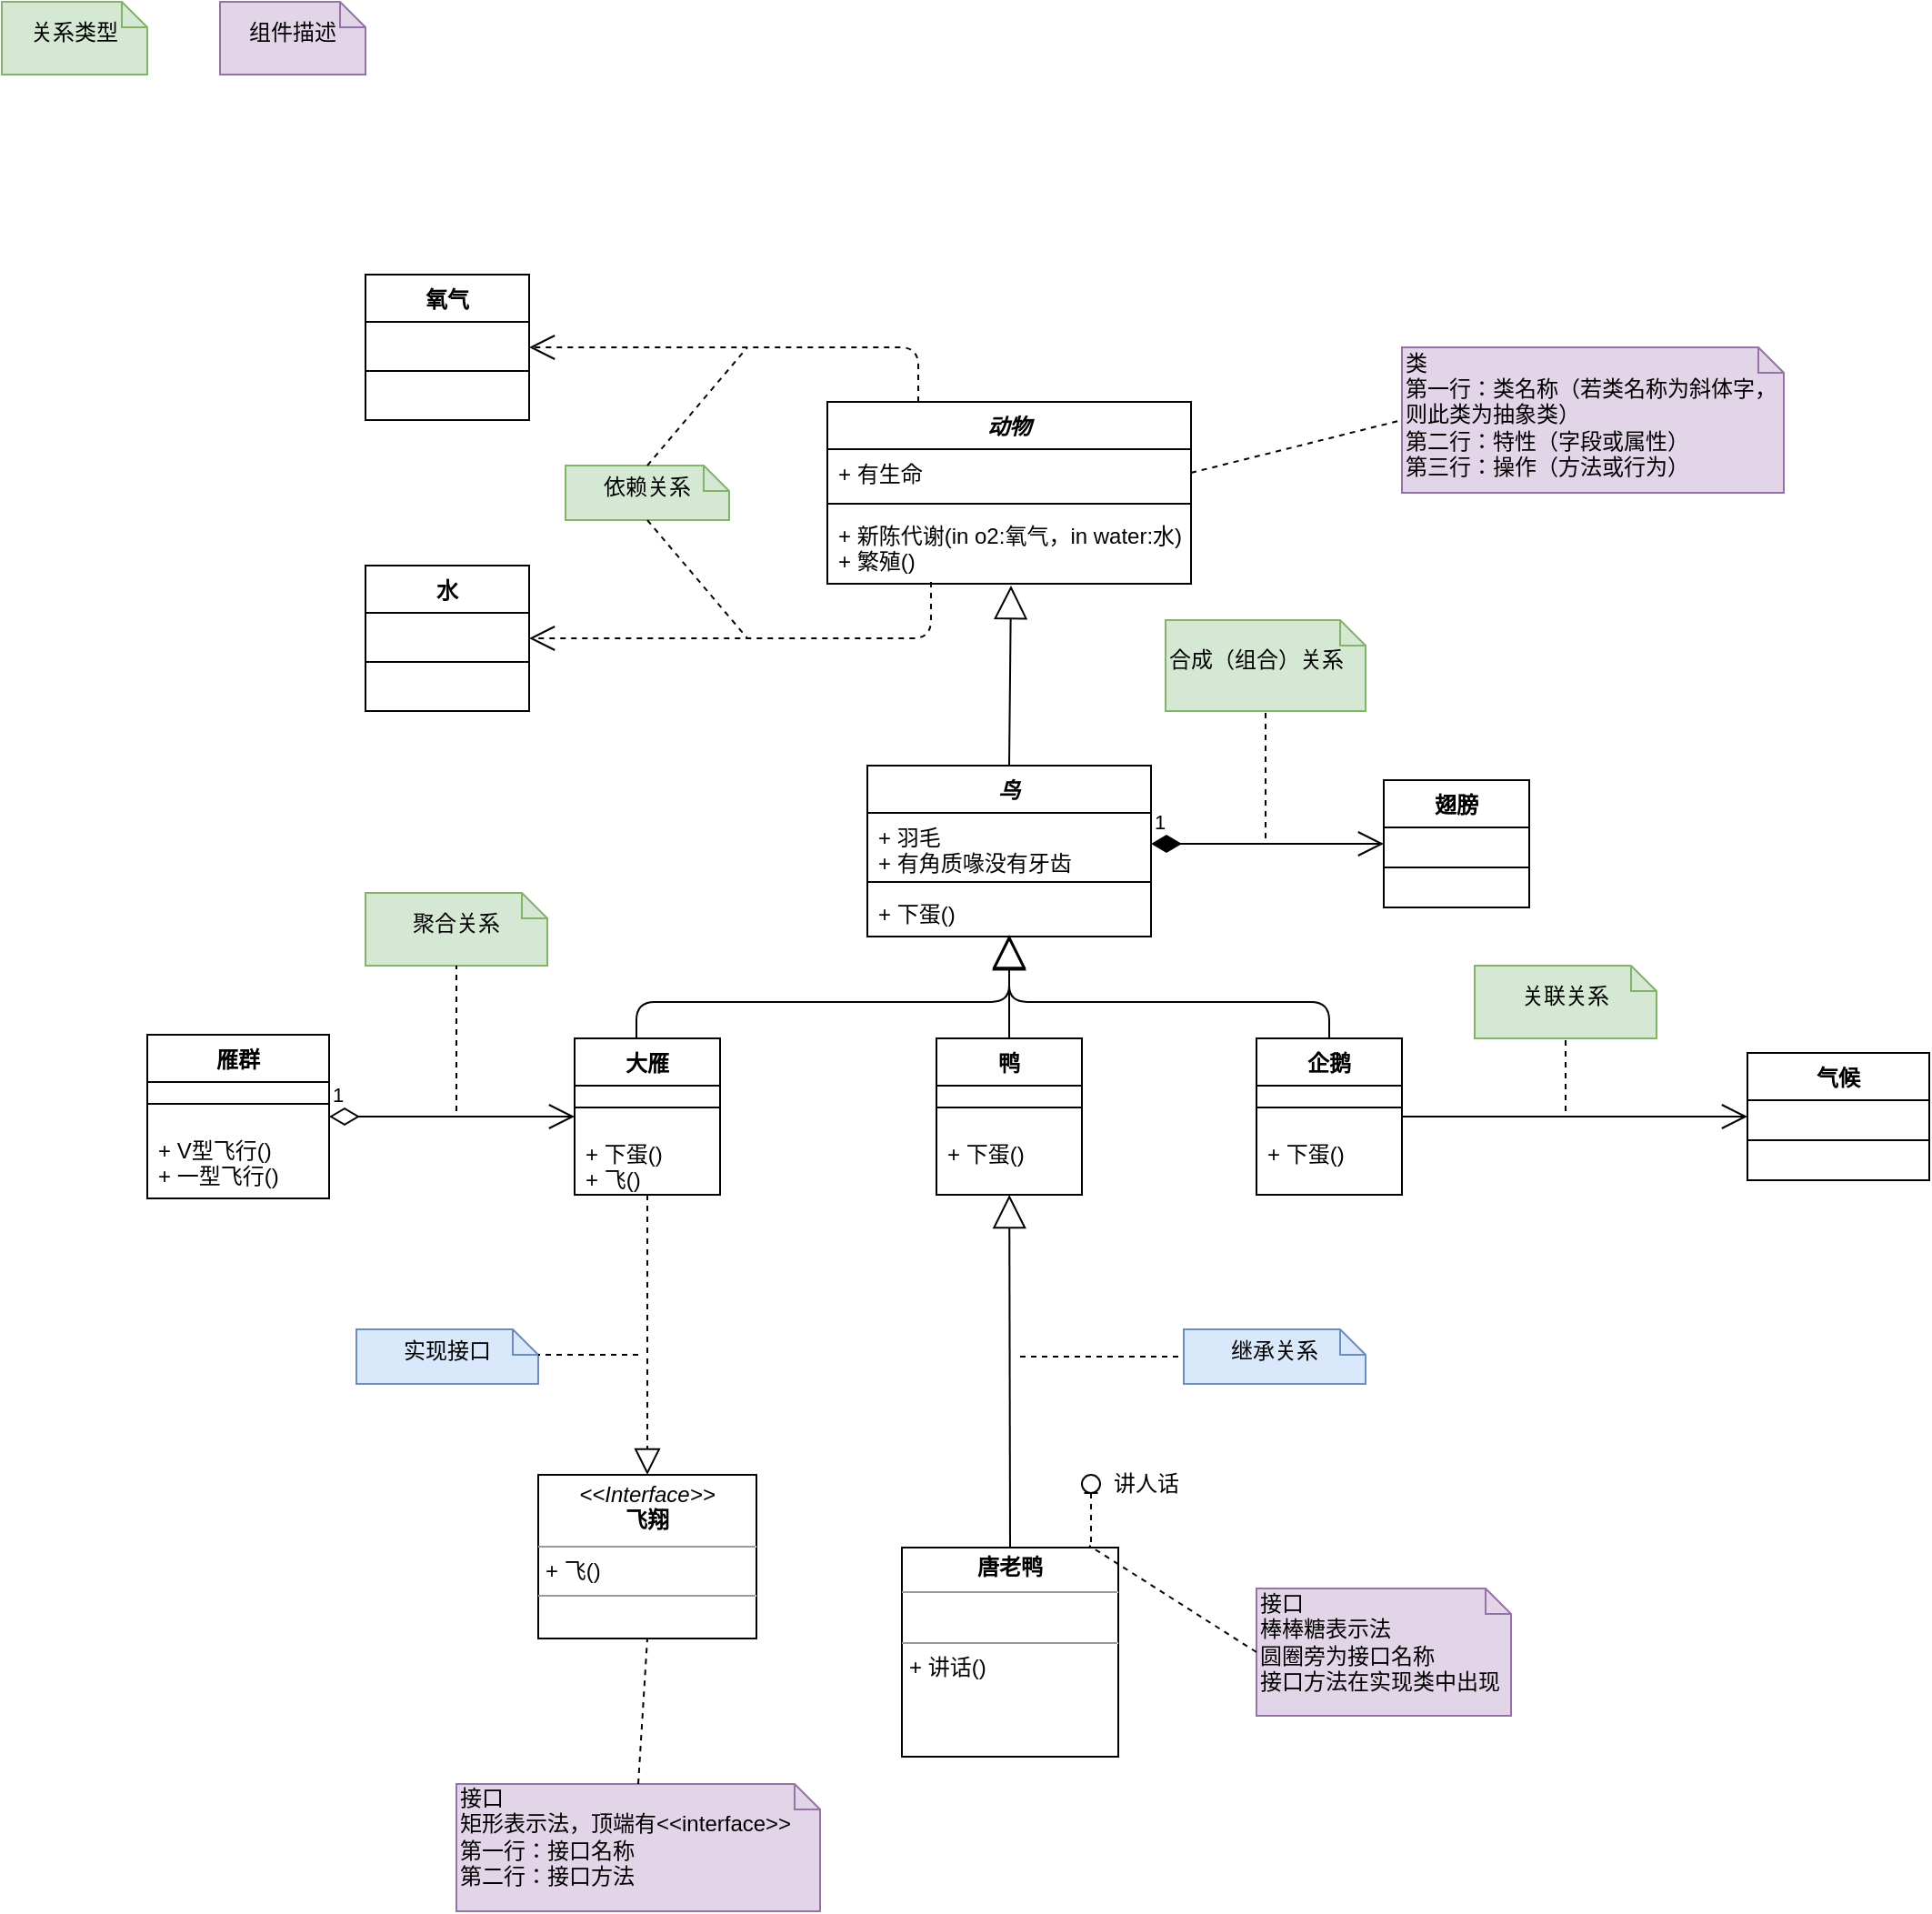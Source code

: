 <mxfile version="12.7.0" type="github">
  <diagram id="C5RBs43oDa-KdzZeNtuy" name="Page-1">
    <mxGraphModel dx="1422" dy="794" grid="1" gridSize="10" guides="1" tooltips="1" connect="1" arrows="1" fold="1" page="1" pageScale="1" pageWidth="1169" pageHeight="1654" math="0" shadow="0">
      <root>
        <mxCell id="WIyWlLk6GJQsqaUBKTNV-0"/>
        <mxCell id="WIyWlLk6GJQsqaUBKTNV-1" parent="WIyWlLk6GJQsqaUBKTNV-0"/>
        <mxCell id="FqXf1TU0Tz_ZIfCKbDEV-4" value="动物" style="swimlane;fontStyle=3;align=center;verticalAlign=top;childLayout=stackLayout;horizontal=1;startSize=26;horizontalStack=0;resizeParent=1;resizeParentMax=0;resizeLast=0;collapsible=1;marginBottom=0;" vertex="1" parent="WIyWlLk6GJQsqaUBKTNV-1">
          <mxGeometry x="494" y="240" width="200" height="100" as="geometry"/>
        </mxCell>
        <mxCell id="FqXf1TU0Tz_ZIfCKbDEV-5" value="+ 有生命" style="text;strokeColor=none;fillColor=none;align=left;verticalAlign=top;spacingLeft=4;spacingRight=4;overflow=hidden;rotatable=0;points=[[0,0.5],[1,0.5]];portConstraint=eastwest;" vertex="1" parent="FqXf1TU0Tz_ZIfCKbDEV-4">
          <mxGeometry y="26" width="200" height="26" as="geometry"/>
        </mxCell>
        <mxCell id="FqXf1TU0Tz_ZIfCKbDEV-6" value="" style="line;strokeWidth=1;fillColor=none;align=left;verticalAlign=middle;spacingTop=-1;spacingLeft=3;spacingRight=3;rotatable=0;labelPosition=right;points=[];portConstraint=eastwest;" vertex="1" parent="FqXf1TU0Tz_ZIfCKbDEV-4">
          <mxGeometry y="52" width="200" height="8" as="geometry"/>
        </mxCell>
        <mxCell id="FqXf1TU0Tz_ZIfCKbDEV-7" value="+ 新陈代谢(in o2:氧气，in water:水)&#xa;+ 繁殖()" style="text;strokeColor=none;fillColor=none;align=left;verticalAlign=top;spacingLeft=4;spacingRight=4;overflow=hidden;rotatable=0;points=[[0,0.5],[1,0.5]];portConstraint=eastwest;" vertex="1" parent="FqXf1TU0Tz_ZIfCKbDEV-4">
          <mxGeometry y="60" width="200" height="40" as="geometry"/>
        </mxCell>
        <mxCell id="FqXf1TU0Tz_ZIfCKbDEV-8" value="氧气" style="swimlane;fontStyle=1;align=center;verticalAlign=top;childLayout=stackLayout;horizontal=1;startSize=26;horizontalStack=0;resizeParent=1;resizeParentMax=0;resizeLast=0;collapsible=1;marginBottom=0;" vertex="1" parent="WIyWlLk6GJQsqaUBKTNV-1">
          <mxGeometry x="240" y="170" width="90" height="80" as="geometry"/>
        </mxCell>
        <mxCell id="FqXf1TU0Tz_ZIfCKbDEV-10" value="" style="line;strokeWidth=1;fillColor=none;align=left;verticalAlign=middle;spacingTop=-1;spacingLeft=3;spacingRight=3;rotatable=0;labelPosition=right;points=[];portConstraint=eastwest;" vertex="1" parent="FqXf1TU0Tz_ZIfCKbDEV-8">
          <mxGeometry y="26" width="90" height="54" as="geometry"/>
        </mxCell>
        <mxCell id="FqXf1TU0Tz_ZIfCKbDEV-13" value="水" style="swimlane;fontStyle=1;align=center;verticalAlign=top;childLayout=stackLayout;horizontal=1;startSize=26;horizontalStack=0;resizeParent=1;resizeParentMax=0;resizeLast=0;collapsible=1;marginBottom=0;" vertex="1" parent="WIyWlLk6GJQsqaUBKTNV-1">
          <mxGeometry x="240" y="330" width="90" height="80" as="geometry"/>
        </mxCell>
        <mxCell id="FqXf1TU0Tz_ZIfCKbDEV-14" value="" style="line;strokeWidth=1;fillColor=none;align=left;verticalAlign=middle;spacingTop=-1;spacingLeft=3;spacingRight=3;rotatable=0;labelPosition=right;points=[];portConstraint=eastwest;" vertex="1" parent="FqXf1TU0Tz_ZIfCKbDEV-13">
          <mxGeometry y="26" width="90" height="54" as="geometry"/>
        </mxCell>
        <mxCell id="FqXf1TU0Tz_ZIfCKbDEV-15" value="" style="endArrow=open;endSize=12;dashed=1;html=1;exitX=0.285;exitY=0.975;exitDx=0;exitDy=0;exitPerimeter=0;entryX=1;entryY=0.5;entryDx=0;entryDy=0;" edge="1" parent="WIyWlLk6GJQsqaUBKTNV-1" source="FqXf1TU0Tz_ZIfCKbDEV-7" target="FqXf1TU0Tz_ZIfCKbDEV-13">
          <mxGeometry width="160" relative="1" as="geometry">
            <mxPoint x="240" y="460" as="sourcePoint"/>
            <mxPoint x="400" y="460" as="targetPoint"/>
            <Array as="points">
              <mxPoint x="551" y="370"/>
            </Array>
          </mxGeometry>
        </mxCell>
        <mxCell id="FqXf1TU0Tz_ZIfCKbDEV-16" value="" style="endArrow=open;endSize=12;dashed=1;html=1;exitX=0.25;exitY=0;exitDx=0;exitDy=0;entryX=1;entryY=0.5;entryDx=0;entryDy=0;" edge="1" parent="WIyWlLk6GJQsqaUBKTNV-1" source="FqXf1TU0Tz_ZIfCKbDEV-4" target="FqXf1TU0Tz_ZIfCKbDEV-8">
          <mxGeometry width="160" relative="1" as="geometry">
            <mxPoint x="520" y="200" as="sourcePoint"/>
            <mxPoint x="360" y="200" as="targetPoint"/>
            <Array as="points">
              <mxPoint x="544" y="210"/>
            </Array>
          </mxGeometry>
        </mxCell>
        <mxCell id="FqXf1TU0Tz_ZIfCKbDEV-17" value="依赖关系" style="shape=note;whiteSpace=wrap;html=1;size=14;verticalAlign=middle;align=center;spacingTop=-6;fillColor=#d5e8d4;strokeColor=#82b366;" vertex="1" parent="WIyWlLk6GJQsqaUBKTNV-1">
          <mxGeometry x="350" y="275" width="90" height="30" as="geometry"/>
        </mxCell>
        <mxCell id="FqXf1TU0Tz_ZIfCKbDEV-18" value="" style="endArrow=none;dashed=1;html=1;exitX=0.5;exitY=0;exitDx=0;exitDy=0;exitPerimeter=0;" edge="1" parent="WIyWlLk6GJQsqaUBKTNV-1" source="FqXf1TU0Tz_ZIfCKbDEV-17">
          <mxGeometry width="50" height="50" relative="1" as="geometry">
            <mxPoint x="390" y="275" as="sourcePoint"/>
            <mxPoint x="450" y="210" as="targetPoint"/>
          </mxGeometry>
        </mxCell>
        <mxCell id="FqXf1TU0Tz_ZIfCKbDEV-19" value="" style="endArrow=none;dashed=1;html=1;exitX=0.5;exitY=1;exitDx=0;exitDy=0;exitPerimeter=0;" edge="1" parent="WIyWlLk6GJQsqaUBKTNV-1" source="FqXf1TU0Tz_ZIfCKbDEV-17">
          <mxGeometry width="50" height="50" relative="1" as="geometry">
            <mxPoint x="400" y="285" as="sourcePoint"/>
            <mxPoint x="450" y="370" as="targetPoint"/>
          </mxGeometry>
        </mxCell>
        <mxCell id="FqXf1TU0Tz_ZIfCKbDEV-20" value="类&lt;br&gt;第一行：类名称（若类名称为斜体字，则此类为抽象类）&lt;br&gt;第二行：特性（字段或属性）&lt;br&gt;第三行：操作（方法或行为）" style="shape=note;whiteSpace=wrap;html=1;size=14;verticalAlign=middle;align=left;spacingTop=-6;fillColor=#e1d5e7;strokeColor=#9673a6;" vertex="1" parent="WIyWlLk6GJQsqaUBKTNV-1">
          <mxGeometry x="810" y="210" width="210" height="80" as="geometry"/>
        </mxCell>
        <mxCell id="FqXf1TU0Tz_ZIfCKbDEV-21" value="" style="endArrow=none;dashed=1;html=1;entryX=0;entryY=0.5;entryDx=0;entryDy=0;entryPerimeter=0;exitX=1;exitY=0.5;exitDx=0;exitDy=0;" edge="1" parent="WIyWlLk6GJQsqaUBKTNV-1" source="FqXf1TU0Tz_ZIfCKbDEV-5" target="FqXf1TU0Tz_ZIfCKbDEV-20">
          <mxGeometry width="50" height="50" relative="1" as="geometry">
            <mxPoint x="240" y="480" as="sourcePoint"/>
            <mxPoint x="290" y="430" as="targetPoint"/>
          </mxGeometry>
        </mxCell>
        <mxCell id="FqXf1TU0Tz_ZIfCKbDEV-22" value="鸟" style="swimlane;fontStyle=3;align=center;verticalAlign=top;childLayout=stackLayout;horizontal=1;startSize=26;horizontalStack=0;resizeParent=1;resizeParentMax=0;resizeLast=0;collapsible=1;marginBottom=0;" vertex="1" parent="WIyWlLk6GJQsqaUBKTNV-1">
          <mxGeometry x="516" y="440" width="156" height="94" as="geometry"/>
        </mxCell>
        <mxCell id="FqXf1TU0Tz_ZIfCKbDEV-23" value="+ 羽毛&#xa;+ 有角质喙没有牙齿" style="text;strokeColor=none;fillColor=none;align=left;verticalAlign=top;spacingLeft=4;spacingRight=4;overflow=hidden;rotatable=0;points=[[0,0.5],[1,0.5]];portConstraint=eastwest;" vertex="1" parent="FqXf1TU0Tz_ZIfCKbDEV-22">
          <mxGeometry y="26" width="156" height="34" as="geometry"/>
        </mxCell>
        <mxCell id="FqXf1TU0Tz_ZIfCKbDEV-24" value="" style="line;strokeWidth=1;fillColor=none;align=left;verticalAlign=middle;spacingTop=-1;spacingLeft=3;spacingRight=3;rotatable=0;labelPosition=right;points=[];portConstraint=eastwest;" vertex="1" parent="FqXf1TU0Tz_ZIfCKbDEV-22">
          <mxGeometry y="60" width="156" height="8" as="geometry"/>
        </mxCell>
        <mxCell id="FqXf1TU0Tz_ZIfCKbDEV-25" value="+ 下蛋()" style="text;strokeColor=none;fillColor=none;align=left;verticalAlign=top;spacingLeft=4;spacingRight=4;overflow=hidden;rotatable=0;points=[[0,0.5],[1,0.5]];portConstraint=eastwest;" vertex="1" parent="FqXf1TU0Tz_ZIfCKbDEV-22">
          <mxGeometry y="68" width="156" height="26" as="geometry"/>
        </mxCell>
        <mxCell id="FqXf1TU0Tz_ZIfCKbDEV-27" value="翅膀" style="swimlane;fontStyle=1;align=center;verticalAlign=top;childLayout=stackLayout;horizontal=1;startSize=26;horizontalStack=0;resizeParent=1;resizeParentMax=0;resizeLast=0;collapsible=1;marginBottom=0;" vertex="1" parent="WIyWlLk6GJQsqaUBKTNV-1">
          <mxGeometry x="800" y="448" width="80" height="70" as="geometry"/>
        </mxCell>
        <mxCell id="FqXf1TU0Tz_ZIfCKbDEV-29" value="" style="line;strokeWidth=1;fillColor=none;align=left;verticalAlign=middle;spacingTop=-1;spacingLeft=3;spacingRight=3;rotatable=0;labelPosition=right;points=[];portConstraint=eastwest;" vertex="1" parent="FqXf1TU0Tz_ZIfCKbDEV-27">
          <mxGeometry y="26" width="80" height="44" as="geometry"/>
        </mxCell>
        <mxCell id="FqXf1TU0Tz_ZIfCKbDEV-37" value="1" style="endArrow=open;html=1;endSize=12;startArrow=diamondThin;startSize=14;startFill=1;edgeStyle=orthogonalEdgeStyle;align=left;verticalAlign=bottom;exitX=1;exitY=0.5;exitDx=0;exitDy=0;entryX=0;entryY=0.5;entryDx=0;entryDy=0;" edge="1" parent="WIyWlLk6GJQsqaUBKTNV-1" source="FqXf1TU0Tz_ZIfCKbDEV-23" target="FqXf1TU0Tz_ZIfCKbDEV-27">
          <mxGeometry x="-1" y="3" relative="1" as="geometry">
            <mxPoint x="240" y="560" as="sourcePoint"/>
            <mxPoint x="400" y="560" as="targetPoint"/>
          </mxGeometry>
        </mxCell>
        <mxCell id="FqXf1TU0Tz_ZIfCKbDEV-40" value="合成（组合）关系" style="shape=note;whiteSpace=wrap;html=1;size=14;verticalAlign=middle;align=left;spacingTop=-6;fillColor=#d5e8d4;strokeColor=#82b366;" vertex="1" parent="WIyWlLk6GJQsqaUBKTNV-1">
          <mxGeometry x="680" y="360" width="110" height="50" as="geometry"/>
        </mxCell>
        <mxCell id="FqXf1TU0Tz_ZIfCKbDEV-41" value="" style="endArrow=none;dashed=1;html=1;entryX=0.5;entryY=1;entryDx=0;entryDy=0;entryPerimeter=0;" edge="1" parent="WIyWlLk6GJQsqaUBKTNV-1" target="FqXf1TU0Tz_ZIfCKbDEV-40">
          <mxGeometry width="50" height="50" relative="1" as="geometry">
            <mxPoint x="735" y="480" as="sourcePoint"/>
            <mxPoint x="290" y="560" as="targetPoint"/>
          </mxGeometry>
        </mxCell>
        <mxCell id="FqXf1TU0Tz_ZIfCKbDEV-54" value="大雁" style="swimlane;fontStyle=1;align=center;verticalAlign=top;childLayout=stackLayout;horizontal=1;startSize=26;horizontalStack=0;resizeParent=1;resizeParentMax=0;resizeLast=0;collapsible=1;marginBottom=0;" vertex="1" parent="WIyWlLk6GJQsqaUBKTNV-1">
          <mxGeometry x="355" y="590" width="80" height="86" as="geometry"/>
        </mxCell>
        <mxCell id="FqXf1TU0Tz_ZIfCKbDEV-56" value="" style="line;strokeWidth=1;fillColor=none;align=left;verticalAlign=middle;spacingTop=-1;spacingLeft=3;spacingRight=3;rotatable=0;labelPosition=right;points=[];portConstraint=eastwest;" vertex="1" parent="FqXf1TU0Tz_ZIfCKbDEV-54">
          <mxGeometry y="26" width="80" height="24" as="geometry"/>
        </mxCell>
        <mxCell id="FqXf1TU0Tz_ZIfCKbDEV-57" value="+ 下蛋()&#xa;+ 飞()" style="text;strokeColor=none;fillColor=none;align=left;verticalAlign=top;spacingLeft=4;spacingRight=4;overflow=hidden;rotatable=0;points=[[0,0.5],[1,0.5]];portConstraint=eastwest;" vertex="1" parent="FqXf1TU0Tz_ZIfCKbDEV-54">
          <mxGeometry y="50" width="80" height="36" as="geometry"/>
        </mxCell>
        <mxCell id="FqXf1TU0Tz_ZIfCKbDEV-58" value="" style="endArrow=block;endSize=16;endFill=0;html=1;entryX=0.505;entryY=1.025;entryDx=0;entryDy=0;entryPerimeter=0;exitX=0.5;exitY=0;exitDx=0;exitDy=0;" edge="1" parent="WIyWlLk6GJQsqaUBKTNV-1" source="FqXf1TU0Tz_ZIfCKbDEV-22" target="FqXf1TU0Tz_ZIfCKbDEV-7">
          <mxGeometry width="160" relative="1" as="geometry">
            <mxPoint x="240" y="670" as="sourcePoint"/>
            <mxPoint x="400" y="670" as="targetPoint"/>
          </mxGeometry>
        </mxCell>
        <mxCell id="FqXf1TU0Tz_ZIfCKbDEV-59" value="" style="endArrow=block;endSize=16;endFill=0;html=1;entryX=0.5;entryY=1;entryDx=0;entryDy=0;entryPerimeter=0;exitX=0.425;exitY=0;exitDx=0;exitDy=0;exitPerimeter=0;" edge="1" parent="WIyWlLk6GJQsqaUBKTNV-1" source="FqXf1TU0Tz_ZIfCKbDEV-54" target="FqXf1TU0Tz_ZIfCKbDEV-25">
          <mxGeometry width="160" relative="1" as="geometry">
            <mxPoint x="240" y="670" as="sourcePoint"/>
            <mxPoint x="400" y="670" as="targetPoint"/>
            <Array as="points">
              <mxPoint x="389" y="570"/>
              <mxPoint x="594" y="570"/>
            </Array>
          </mxGeometry>
        </mxCell>
        <mxCell id="FqXf1TU0Tz_ZIfCKbDEV-60" value="鸭" style="swimlane;fontStyle=1;align=center;verticalAlign=top;childLayout=stackLayout;horizontal=1;startSize=26;horizontalStack=0;resizeParent=1;resizeParentMax=0;resizeLast=0;collapsible=1;marginBottom=0;" vertex="1" parent="WIyWlLk6GJQsqaUBKTNV-1">
          <mxGeometry x="554" y="590" width="80" height="86" as="geometry"/>
        </mxCell>
        <mxCell id="FqXf1TU0Tz_ZIfCKbDEV-61" value="" style="line;strokeWidth=1;fillColor=none;align=left;verticalAlign=middle;spacingTop=-1;spacingLeft=3;spacingRight=3;rotatable=0;labelPosition=right;points=[];portConstraint=eastwest;" vertex="1" parent="FqXf1TU0Tz_ZIfCKbDEV-60">
          <mxGeometry y="26" width="80" height="24" as="geometry"/>
        </mxCell>
        <mxCell id="FqXf1TU0Tz_ZIfCKbDEV-62" value="+ 下蛋()" style="text;strokeColor=none;fillColor=none;align=left;verticalAlign=top;spacingLeft=4;spacingRight=4;overflow=hidden;rotatable=0;points=[[0,0.5],[1,0.5]];portConstraint=eastwest;" vertex="1" parent="FqXf1TU0Tz_ZIfCKbDEV-60">
          <mxGeometry y="50" width="80" height="36" as="geometry"/>
        </mxCell>
        <mxCell id="FqXf1TU0Tz_ZIfCKbDEV-63" value="企鹅" style="swimlane;fontStyle=1;align=center;verticalAlign=top;childLayout=stackLayout;horizontal=1;startSize=26;horizontalStack=0;resizeParent=1;resizeParentMax=0;resizeLast=0;collapsible=1;marginBottom=0;" vertex="1" parent="WIyWlLk6GJQsqaUBKTNV-1">
          <mxGeometry x="730" y="590" width="80" height="86" as="geometry"/>
        </mxCell>
        <mxCell id="FqXf1TU0Tz_ZIfCKbDEV-64" value="" style="line;strokeWidth=1;fillColor=none;align=left;verticalAlign=middle;spacingTop=-1;spacingLeft=3;spacingRight=3;rotatable=0;labelPosition=right;points=[];portConstraint=eastwest;" vertex="1" parent="FqXf1TU0Tz_ZIfCKbDEV-63">
          <mxGeometry y="26" width="80" height="24" as="geometry"/>
        </mxCell>
        <mxCell id="FqXf1TU0Tz_ZIfCKbDEV-65" value="+ 下蛋()" style="text;strokeColor=none;fillColor=none;align=left;verticalAlign=top;spacingLeft=4;spacingRight=4;overflow=hidden;rotatable=0;points=[[0,0.5],[1,0.5]];portConstraint=eastwest;" vertex="1" parent="FqXf1TU0Tz_ZIfCKbDEV-63">
          <mxGeometry y="50" width="80" height="36" as="geometry"/>
        </mxCell>
        <mxCell id="FqXf1TU0Tz_ZIfCKbDEV-66" value="" style="endArrow=block;endSize=16;endFill=0;html=1;entryX=0.5;entryY=0.962;entryDx=0;entryDy=0;entryPerimeter=0;exitX=0.5;exitY=0;exitDx=0;exitDy=0;" edge="1" parent="WIyWlLk6GJQsqaUBKTNV-1" source="FqXf1TU0Tz_ZIfCKbDEV-60" target="FqXf1TU0Tz_ZIfCKbDEV-25">
          <mxGeometry width="160" relative="1" as="geometry">
            <mxPoint x="240" y="700" as="sourcePoint"/>
            <mxPoint x="590" y="540" as="targetPoint"/>
          </mxGeometry>
        </mxCell>
        <mxCell id="FqXf1TU0Tz_ZIfCKbDEV-67" value="" style="endArrow=block;endSize=16;endFill=0;html=1;exitX=0.5;exitY=0;exitDx=0;exitDy=0;" edge="1" parent="WIyWlLk6GJQsqaUBKTNV-1" source="FqXf1TU0Tz_ZIfCKbDEV-63" target="FqXf1TU0Tz_ZIfCKbDEV-25">
          <mxGeometry x="0.14" width="160" relative="1" as="geometry">
            <mxPoint x="240" y="700" as="sourcePoint"/>
            <mxPoint x="400" y="700" as="targetPoint"/>
            <Array as="points">
              <mxPoint x="770" y="570"/>
              <mxPoint x="594" y="570"/>
            </Array>
            <mxPoint as="offset"/>
          </mxGeometry>
        </mxCell>
        <mxCell id="FqXf1TU0Tz_ZIfCKbDEV-68" value="气候" style="swimlane;fontStyle=1;align=center;verticalAlign=top;childLayout=stackLayout;horizontal=1;startSize=26;horizontalStack=0;resizeParent=1;resizeParentMax=0;resizeLast=0;collapsible=1;marginBottom=0;" vertex="1" parent="WIyWlLk6GJQsqaUBKTNV-1">
          <mxGeometry x="1000" y="598" width="100" height="70" as="geometry"/>
        </mxCell>
        <mxCell id="FqXf1TU0Tz_ZIfCKbDEV-70" value="" style="line;strokeWidth=1;fillColor=none;align=left;verticalAlign=middle;spacingTop=-1;spacingLeft=3;spacingRight=3;rotatable=0;labelPosition=right;points=[];portConstraint=eastwest;" vertex="1" parent="FqXf1TU0Tz_ZIfCKbDEV-68">
          <mxGeometry y="26" width="100" height="44" as="geometry"/>
        </mxCell>
        <mxCell id="FqXf1TU0Tz_ZIfCKbDEV-73" value="关联关系" style="shape=note;whiteSpace=wrap;html=1;size=14;verticalAlign=middle;align=center;spacingTop=-6;fillColor=#d5e8d4;strokeColor=#82b366;" vertex="1" parent="WIyWlLk6GJQsqaUBKTNV-1">
          <mxGeometry x="850" y="550" width="100" height="40" as="geometry"/>
        </mxCell>
        <mxCell id="FqXf1TU0Tz_ZIfCKbDEV-74" value="" style="endArrow=none;dashed=1;html=1;entryX=0.5;entryY=1;entryDx=0;entryDy=0;entryPerimeter=0;" edge="1" parent="WIyWlLk6GJQsqaUBKTNV-1" target="FqXf1TU0Tz_ZIfCKbDEV-73">
          <mxGeometry width="50" height="50" relative="1" as="geometry">
            <mxPoint x="900" y="630" as="sourcePoint"/>
            <mxPoint x="290" y="700" as="targetPoint"/>
          </mxGeometry>
        </mxCell>
        <mxCell id="FqXf1TU0Tz_ZIfCKbDEV-75" value="雁群" style="swimlane;fontStyle=1;align=center;verticalAlign=top;childLayout=stackLayout;horizontal=1;startSize=26;horizontalStack=0;resizeParent=1;resizeParentMax=0;resizeLast=0;collapsible=1;marginBottom=0;" vertex="1" parent="WIyWlLk6GJQsqaUBKTNV-1">
          <mxGeometry x="120" y="588" width="100" height="90" as="geometry"/>
        </mxCell>
        <mxCell id="FqXf1TU0Tz_ZIfCKbDEV-77" value="" style="line;strokeWidth=1;fillColor=none;align=left;verticalAlign=middle;spacingTop=-1;spacingLeft=3;spacingRight=3;rotatable=0;labelPosition=right;points=[];portConstraint=eastwest;" vertex="1" parent="FqXf1TU0Tz_ZIfCKbDEV-75">
          <mxGeometry y="26" width="100" height="24" as="geometry"/>
        </mxCell>
        <mxCell id="FqXf1TU0Tz_ZIfCKbDEV-78" value="+ V型飞行()&#xa;+ 一型飞行()" style="text;strokeColor=none;fillColor=none;align=left;verticalAlign=top;spacingLeft=4;spacingRight=4;overflow=hidden;rotatable=0;points=[[0,0.5],[1,0.5]];portConstraint=eastwest;" vertex="1" parent="FqXf1TU0Tz_ZIfCKbDEV-75">
          <mxGeometry y="50" width="100" height="40" as="geometry"/>
        </mxCell>
        <mxCell id="FqXf1TU0Tz_ZIfCKbDEV-81" value="1" style="endArrow=open;html=1;endSize=12;startArrow=diamondThin;startSize=14;startFill=0;edgeStyle=orthogonalEdgeStyle;align=left;verticalAlign=bottom;" edge="1" parent="WIyWlLk6GJQsqaUBKTNV-1" source="FqXf1TU0Tz_ZIfCKbDEV-75" target="FqXf1TU0Tz_ZIfCKbDEV-54">
          <mxGeometry x="-1" y="3" relative="1" as="geometry">
            <mxPoint x="130" y="700" as="sourcePoint"/>
            <mxPoint x="290" y="700" as="targetPoint"/>
          </mxGeometry>
        </mxCell>
        <mxCell id="FqXf1TU0Tz_ZIfCKbDEV-82" value="聚合关系" style="shape=note;whiteSpace=wrap;html=1;size=14;verticalAlign=middle;align=center;spacingTop=-6;fillColor=#d5e8d4;strokeColor=#82b366;" vertex="1" parent="WIyWlLk6GJQsqaUBKTNV-1">
          <mxGeometry x="240" y="510" width="100" height="40" as="geometry"/>
        </mxCell>
        <mxCell id="FqXf1TU0Tz_ZIfCKbDEV-83" value="" style="endArrow=none;dashed=1;html=1;entryX=0.5;entryY=1;entryDx=0;entryDy=0;entryPerimeter=0;" edge="1" parent="WIyWlLk6GJQsqaUBKTNV-1" target="FqXf1TU0Tz_ZIfCKbDEV-82">
          <mxGeometry width="50" height="50" relative="1" as="geometry">
            <mxPoint x="290" y="630" as="sourcePoint"/>
            <mxPoint x="170" y="700" as="targetPoint"/>
          </mxGeometry>
        </mxCell>
        <mxCell id="FqXf1TU0Tz_ZIfCKbDEV-89" value="&lt;p style=&quot;margin: 0px ; margin-top: 4px ; text-align: center&quot;&gt;&lt;i&gt;&amp;lt;&amp;lt;Interface&amp;gt;&amp;gt;&lt;/i&gt;&lt;br&gt;&lt;b&gt;飞翔&lt;/b&gt;&lt;/p&gt;&lt;hr size=&quot;1&quot;&gt;&lt;p style=&quot;margin: 0px ; margin-left: 4px&quot;&gt;+ 飞()&lt;br&gt;&lt;/p&gt;&lt;hr size=&quot;1&quot;&gt;&lt;p style=&quot;margin: 0px ; margin-left: 4px&quot;&gt;&lt;br&gt;&lt;/p&gt;" style="verticalAlign=top;align=left;overflow=fill;fontSize=12;fontFamily=Helvetica;html=1;" vertex="1" parent="WIyWlLk6GJQsqaUBKTNV-1">
          <mxGeometry x="335" y="830" width="120" height="90" as="geometry"/>
        </mxCell>
        <mxCell id="FqXf1TU0Tz_ZIfCKbDEV-90" value="" style="endArrow=open;endFill=1;endSize=12;html=1;entryX=0;entryY=0.5;entryDx=0;entryDy=0;exitX=1;exitY=0.5;exitDx=0;exitDy=0;" edge="1" parent="WIyWlLk6GJQsqaUBKTNV-1" source="FqXf1TU0Tz_ZIfCKbDEV-63" target="FqXf1TU0Tz_ZIfCKbDEV-68">
          <mxGeometry width="160" relative="1" as="geometry">
            <mxPoint x="120" y="870" as="sourcePoint"/>
            <mxPoint x="280" y="870" as="targetPoint"/>
          </mxGeometry>
        </mxCell>
        <mxCell id="FqXf1TU0Tz_ZIfCKbDEV-91" value="" style="endArrow=block;dashed=1;endFill=0;endSize=12;html=1;entryX=0.5;entryY=0;entryDx=0;entryDy=0;" edge="1" parent="WIyWlLk6GJQsqaUBKTNV-1" source="FqXf1TU0Tz_ZIfCKbDEV-54" target="FqXf1TU0Tz_ZIfCKbDEV-89">
          <mxGeometry width="160" relative="1" as="geometry">
            <mxPoint x="120" y="870" as="sourcePoint"/>
            <mxPoint x="280" y="870" as="targetPoint"/>
          </mxGeometry>
        </mxCell>
        <mxCell id="FqXf1TU0Tz_ZIfCKbDEV-93" value="实现接口" style="shape=note;whiteSpace=wrap;html=1;size=14;verticalAlign=middle;align=center;spacingTop=-6;fillColor=#dae8fc;strokeColor=#6c8ebf;" vertex="1" parent="WIyWlLk6GJQsqaUBKTNV-1">
          <mxGeometry x="235" y="750" width="100" height="30" as="geometry"/>
        </mxCell>
        <mxCell id="FqXf1TU0Tz_ZIfCKbDEV-94" value="" style="endArrow=none;dashed=1;html=1;entryX=0;entryY=0;entryDx=100;entryDy=14;entryPerimeter=0;" edge="1" parent="WIyWlLk6GJQsqaUBKTNV-1" target="FqXf1TU0Tz_ZIfCKbDEV-93">
          <mxGeometry width="50" height="50" relative="1" as="geometry">
            <mxPoint x="390" y="764" as="sourcePoint"/>
            <mxPoint x="170" y="940" as="targetPoint"/>
          </mxGeometry>
        </mxCell>
        <mxCell id="FqXf1TU0Tz_ZIfCKbDEV-95" value="&lt;p style=&quot;margin: 0px ; margin-top: 4px ; text-align: center&quot;&gt;&lt;b&gt;唐老鸭&lt;/b&gt;&lt;/p&gt;&lt;hr size=&quot;1&quot;&gt;&lt;p style=&quot;margin: 0px ; margin-left: 4px&quot;&gt;&lt;br&gt;&lt;/p&gt;&lt;hr size=&quot;1&quot;&gt;&lt;p style=&quot;margin: 0px ; margin-left: 4px&quot;&gt;+ 讲话()&lt;/p&gt;" style="verticalAlign=top;align=left;overflow=fill;fontSize=12;fontFamily=Helvetica;html=1;" vertex="1" parent="WIyWlLk6GJQsqaUBKTNV-1">
          <mxGeometry x="535" y="870" width="119" height="115" as="geometry"/>
        </mxCell>
        <mxCell id="FqXf1TU0Tz_ZIfCKbDEV-96" value="" style="endArrow=block;endSize=16;endFill=0;html=1;exitX=0.5;exitY=0;exitDx=0;exitDy=0;" edge="1" parent="WIyWlLk6GJQsqaUBKTNV-1" source="FqXf1TU0Tz_ZIfCKbDEV-95" target="FqXf1TU0Tz_ZIfCKbDEV-60">
          <mxGeometry width="160" relative="1" as="geometry">
            <mxPoint x="120" y="940" as="sourcePoint"/>
            <mxPoint x="280" y="940" as="targetPoint"/>
          </mxGeometry>
        </mxCell>
        <mxCell id="FqXf1TU0Tz_ZIfCKbDEV-97" value="继承关系" style="shape=note;whiteSpace=wrap;html=1;size=14;verticalAlign=middle;align=center;spacingTop=-6;fillColor=#dae8fc;strokeColor=#6c8ebf;" vertex="1" parent="WIyWlLk6GJQsqaUBKTNV-1">
          <mxGeometry x="690" y="750" width="100" height="30" as="geometry"/>
        </mxCell>
        <mxCell id="FqXf1TU0Tz_ZIfCKbDEV-98" value="" style="endArrow=none;dashed=1;html=1;entryX=0;entryY=0.5;entryDx=0;entryDy=0;entryPerimeter=0;" edge="1" parent="WIyWlLk6GJQsqaUBKTNV-1" target="FqXf1TU0Tz_ZIfCKbDEV-97">
          <mxGeometry width="50" height="50" relative="1" as="geometry">
            <mxPoint x="600" y="765" as="sourcePoint"/>
            <mxPoint x="170" y="940" as="targetPoint"/>
          </mxGeometry>
        </mxCell>
        <mxCell id="FqXf1TU0Tz_ZIfCKbDEV-99" value="接口&lt;br&gt;矩形表示法，顶端有&amp;lt;&amp;lt;interface&amp;gt;&amp;gt;&lt;br&gt;第一行：接口名称&lt;br&gt;第二行：接口方法" style="shape=note;whiteSpace=wrap;html=1;size=14;verticalAlign=top;align=left;spacingTop=-6;fillColor=#e1d5e7;strokeColor=#9673a6;" vertex="1" parent="WIyWlLk6GJQsqaUBKTNV-1">
          <mxGeometry x="290" y="1000" width="200" height="70" as="geometry"/>
        </mxCell>
        <mxCell id="FqXf1TU0Tz_ZIfCKbDEV-100" value="" style="endArrow=none;dashed=1;html=1;entryX=0.5;entryY=1;entryDx=0;entryDy=0;exitX=0.5;exitY=0;exitDx=0;exitDy=0;exitPerimeter=0;" edge="1" parent="WIyWlLk6GJQsqaUBKTNV-1" source="FqXf1TU0Tz_ZIfCKbDEV-99" target="FqXf1TU0Tz_ZIfCKbDEV-89">
          <mxGeometry width="50" height="50" relative="1" as="geometry">
            <mxPoint x="120" y="1140" as="sourcePoint"/>
            <mxPoint x="170" y="1090" as="targetPoint"/>
          </mxGeometry>
        </mxCell>
        <mxCell id="FqXf1TU0Tz_ZIfCKbDEV-101" value="" style="shape=umlLifeline;participant=umlEntity;perimeter=lifelinePerimeter;whiteSpace=wrap;html=1;container=1;collapsible=0;recursiveResize=0;verticalAlign=top;spacingTop=36;labelBackgroundColor=#ffffff;outlineConnect=0;align=center;size=10;" vertex="1" parent="WIyWlLk6GJQsqaUBKTNV-1">
          <mxGeometry x="634" y="830" width="10" height="40" as="geometry"/>
        </mxCell>
        <mxCell id="FqXf1TU0Tz_ZIfCKbDEV-102" value="讲人话" style="text;html=1;align=center;verticalAlign=middle;resizable=0;points=[];autosize=1;" vertex="1" parent="WIyWlLk6GJQsqaUBKTNV-1">
          <mxGeometry x="644" y="825" width="50" height="20" as="geometry"/>
        </mxCell>
        <mxCell id="FqXf1TU0Tz_ZIfCKbDEV-103" value="接口&lt;br&gt;棒棒糖表示法&lt;br&gt;圆圈旁为接口名称&lt;br&gt;接口方法在实现类中出现" style="shape=note;whiteSpace=wrap;html=1;size=14;verticalAlign=top;align=left;spacingTop=-6;fillColor=#e1d5e7;strokeColor=#9673a6;" vertex="1" parent="WIyWlLk6GJQsqaUBKTNV-1">
          <mxGeometry x="730" y="892.5" width="140" height="70" as="geometry"/>
        </mxCell>
        <mxCell id="FqXf1TU0Tz_ZIfCKbDEV-104" value="" style="endArrow=none;dashed=1;html=1;entryX=0.866;entryY=-0.009;entryDx=0;entryDy=0;entryPerimeter=0;exitX=0;exitY=0.5;exitDx=0;exitDy=0;exitPerimeter=0;" edge="1" parent="WIyWlLk6GJQsqaUBKTNV-1" source="FqXf1TU0Tz_ZIfCKbDEV-103" target="FqXf1TU0Tz_ZIfCKbDEV-95">
          <mxGeometry width="50" height="50" relative="1" as="geometry">
            <mxPoint x="120" y="1140" as="sourcePoint"/>
            <mxPoint x="170" y="1090" as="targetPoint"/>
          </mxGeometry>
        </mxCell>
        <mxCell id="FqXf1TU0Tz_ZIfCKbDEV-105" value="组件描述" style="shape=note;whiteSpace=wrap;html=1;size=14;verticalAlign=middle;align=center;spacingTop=-6;fillColor=#e1d5e7;strokeColor=#9673a6;" vertex="1" parent="WIyWlLk6GJQsqaUBKTNV-1">
          <mxGeometry x="160" y="20" width="80" height="40" as="geometry"/>
        </mxCell>
        <mxCell id="FqXf1TU0Tz_ZIfCKbDEV-106" value="关系类型" style="shape=note;whiteSpace=wrap;html=1;size=14;verticalAlign=middle;align=center;spacingTop=-6;fillColor=#d5e8d4;strokeColor=#82b366;" vertex="1" parent="WIyWlLk6GJQsqaUBKTNV-1">
          <mxGeometry x="40" y="20" width="80" height="40" as="geometry"/>
        </mxCell>
      </root>
    </mxGraphModel>
  </diagram>
</mxfile>
